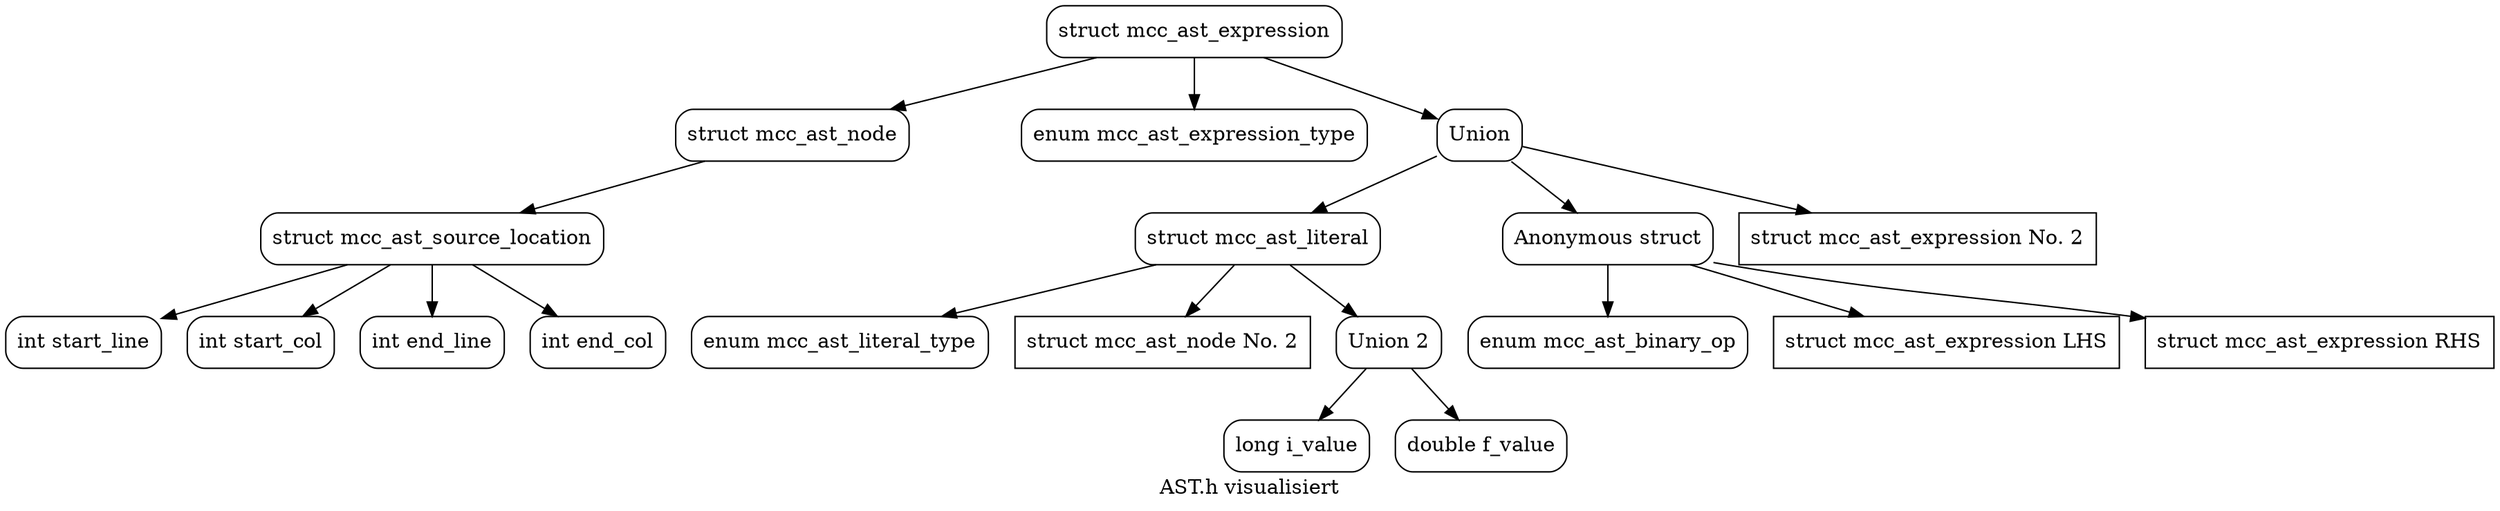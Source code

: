 digraph {
	label="AST.h visualisiert"
	
	"struct mcc_ast_source_location"[shape="box", style=rounded];
	"int start_line"[shape="box", style=rounded];
	"int start_col"[shape="box", style=rounded];
	"int end_line"[shape="box", style=rounded];
	"int end_col"[shape="box", style=rounded];
	"struct mcc_ast_node"[shape="box", style=rounded];
	"enum mcc_ast_binary_op"[shape="box", style=rounded];
	"enum mcc_ast_expression_type"[shape="box", style=rounded];
	"struct mcc_ast_expression"[shape="box", style=rounded];
	"enum mcc_ast_literal_type"[shape="box", style=rounded];
	"struct mcc_ast_literal"[shape="box", style=rounded];
	"Union"[shape="box", style=rounded];
	"Anonymous struct"[shape="box", style=rounded];
	"struct mcc_ast_expression LHS"[shape="box"];
	"struct mcc_ast_expression RHS"[shape="box"];
	"struct mcc_ast_expression No. 2"[shape="box"];
	"struct mcc_ast_node No. 2"[shape="box"];
	"Union 2"[shape="box",style=rounded];
	"long i_value"[shape="box",style=rounded];
	"double f_value"[shape="box",style=rounded];
	
	"struct mcc_ast_source_location" -> "int start_line";
	"struct mcc_ast_source_location" -> "int start_col";	
	"struct mcc_ast_source_location" -> "int end_line";
	"struct mcc_ast_source_location" -> "int end_col";
	
	"struct mcc_ast_node" -> "struct mcc_ast_source_location";
	
	"struct mcc_ast_expression" -> "struct mcc_ast_node";
	"struct mcc_ast_expression" -> "enum mcc_ast_expression_type";
	"struct mcc_ast_expression" -> "Union";
	"Union" -> "struct mcc_ast_literal";	
	"Union" -> "Anonymous struct";
	"Union" -> "struct mcc_ast_expression No. 2";
	"Anonymous struct" -> "enum mcc_ast_binary_op";
	"Anonymous struct" -> "struct mcc_ast_expression LHS";
	"Anonymous struct" -> "struct mcc_ast_expression RHS";
	"struct mcc_ast_literal" -> "struct mcc_ast_node No. 2";
	"struct mcc_ast_literal" -> "enum mcc_ast_literal_type";
	"struct mcc_ast_literal" -> "Union 2";
	"Union 2" -> "long i_value";
	"Union 2" -> "double f_value";
}

	
